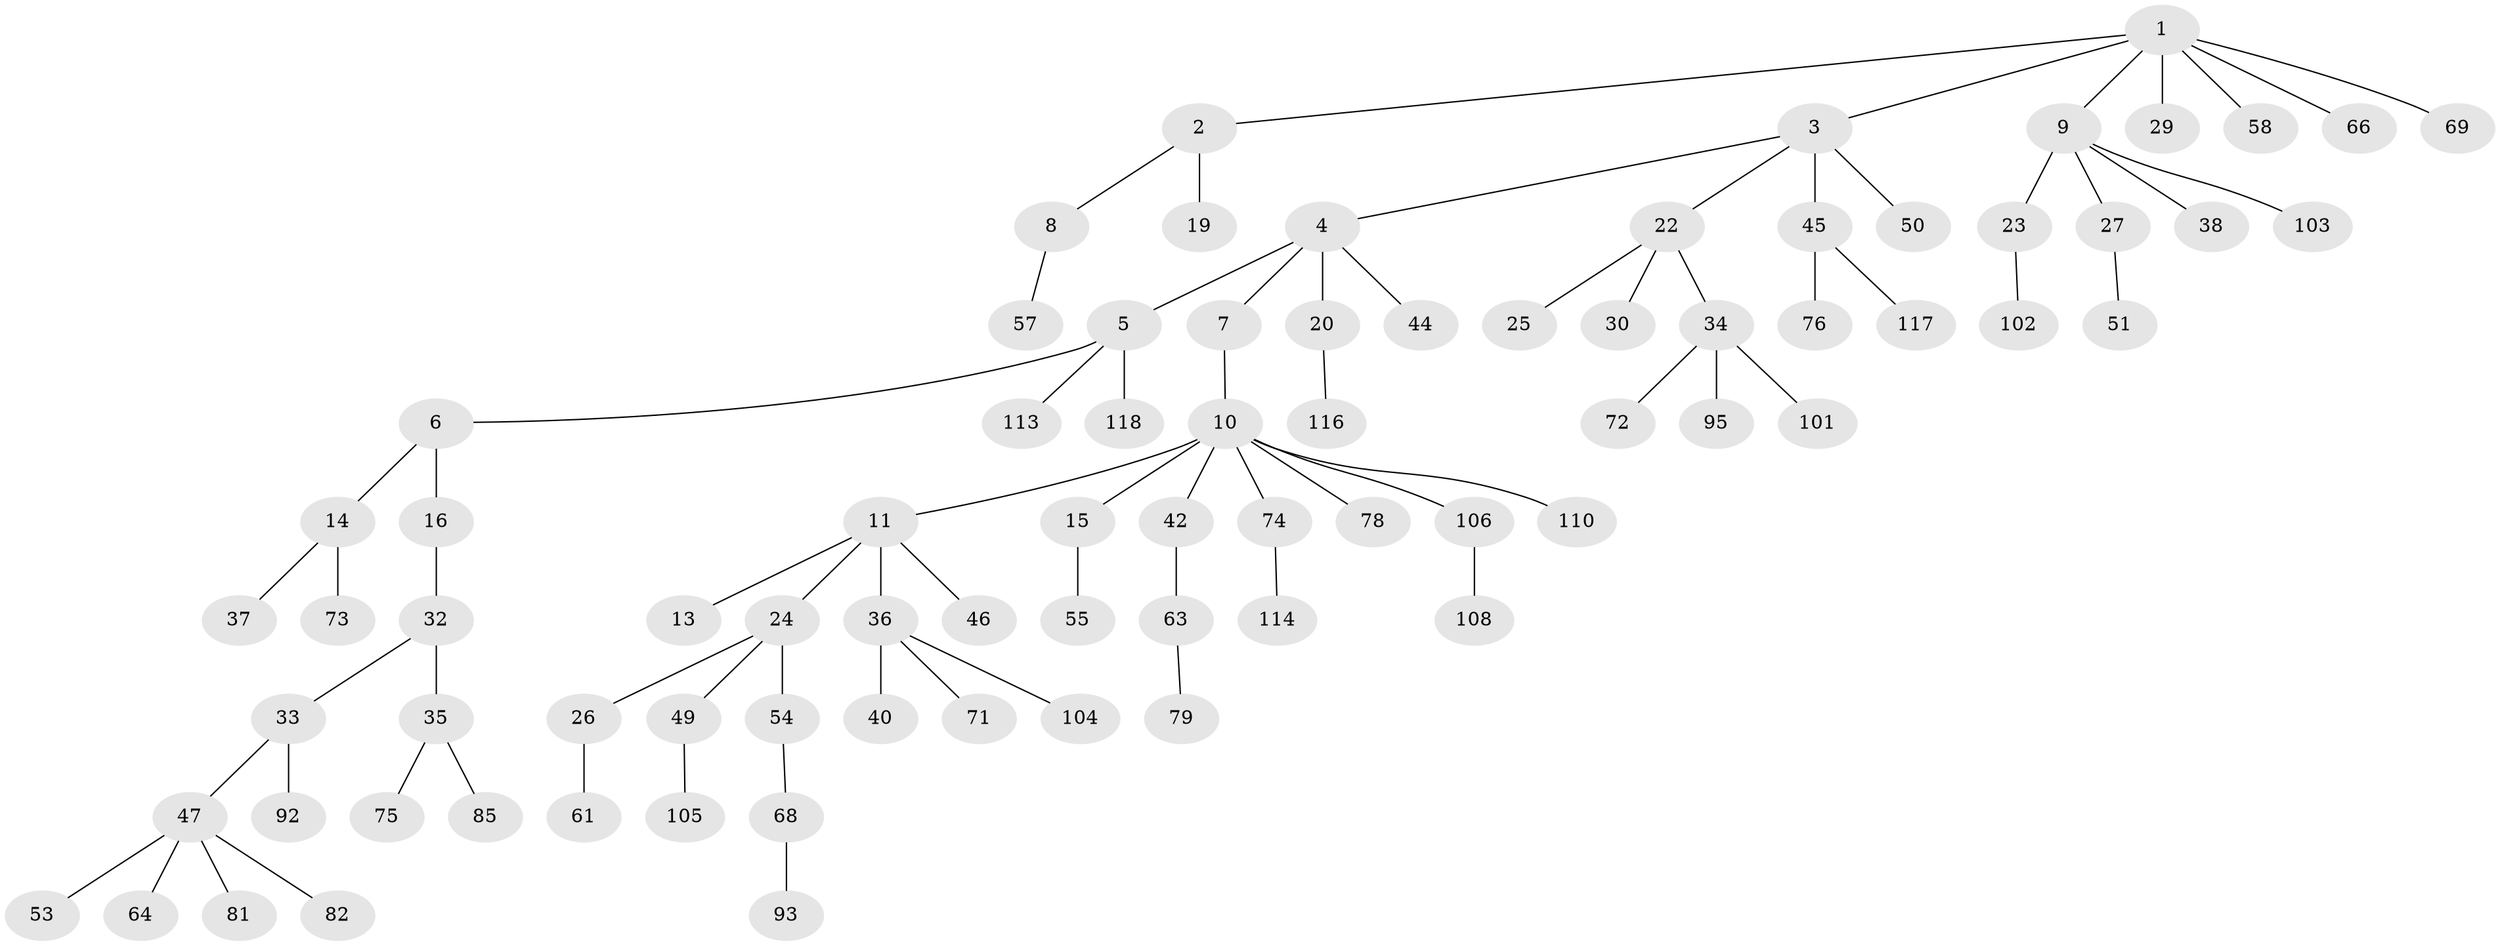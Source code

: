 // Generated by graph-tools (version 1.1) at 2025/52/02/27/25 19:52:13]
// undirected, 79 vertices, 78 edges
graph export_dot {
graph [start="1"]
  node [color=gray90,style=filled];
  1 [super="+17"];
  2 [super="+21"];
  3 [super="+60"];
  4;
  5 [super="+107"];
  6 [super="+48"];
  7 [super="+28"];
  8 [super="+65"];
  9 [super="+31"];
  10 [super="+12"];
  11 [super="+18"];
  13;
  14 [super="+89"];
  15;
  16 [super="+91"];
  19;
  20 [super="+43"];
  22 [super="+99"];
  23 [super="+67"];
  24 [super="+80"];
  25 [super="+98"];
  26 [super="+94"];
  27;
  29 [super="+109"];
  30 [super="+90"];
  32;
  33 [super="+83"];
  34 [super="+39"];
  35 [super="+41"];
  36 [super="+88"];
  37 [super="+84"];
  38;
  40 [super="+97"];
  42;
  44 [super="+70"];
  45 [super="+62"];
  46;
  47 [super="+52"];
  49 [super="+59"];
  50;
  51;
  53 [super="+77"];
  54 [super="+56"];
  55;
  57;
  58;
  61;
  63 [super="+111"];
  64;
  66 [super="+86"];
  68;
  69 [super="+96"];
  71;
  72;
  73;
  74;
  75;
  76;
  78;
  79 [super="+87"];
  81;
  82;
  85;
  92;
  93;
  95 [super="+100"];
  101 [super="+115"];
  102;
  103;
  104;
  105;
  106;
  108;
  110 [super="+112"];
  113;
  114;
  116;
  117;
  118;
  1 -- 2;
  1 -- 3;
  1 -- 9;
  1 -- 66;
  1 -- 69;
  1 -- 58;
  1 -- 29;
  2 -- 8;
  2 -- 19;
  3 -- 4;
  3 -- 22;
  3 -- 45;
  3 -- 50;
  4 -- 5;
  4 -- 7;
  4 -- 20;
  4 -- 44;
  5 -- 6;
  5 -- 113;
  5 -- 118;
  6 -- 14;
  6 -- 16;
  7 -- 10;
  8 -- 57;
  9 -- 23;
  9 -- 27;
  9 -- 103;
  9 -- 38;
  10 -- 11;
  10 -- 15;
  10 -- 42;
  10 -- 106;
  10 -- 78;
  10 -- 74;
  10 -- 110;
  11 -- 13;
  11 -- 24;
  11 -- 46;
  11 -- 36;
  14 -- 37;
  14 -- 73;
  15 -- 55;
  16 -- 32;
  20 -- 116;
  22 -- 25;
  22 -- 30;
  22 -- 34;
  23 -- 102;
  24 -- 26;
  24 -- 49;
  24 -- 54;
  26 -- 61;
  27 -- 51;
  32 -- 33;
  32 -- 35;
  33 -- 47;
  33 -- 92;
  34 -- 95;
  34 -- 72;
  34 -- 101;
  35 -- 85;
  35 -- 75;
  36 -- 40;
  36 -- 71;
  36 -- 104;
  42 -- 63;
  45 -- 76;
  45 -- 117;
  47 -- 64;
  47 -- 81;
  47 -- 82;
  47 -- 53;
  49 -- 105;
  54 -- 68;
  63 -- 79;
  68 -- 93;
  74 -- 114;
  106 -- 108;
}
